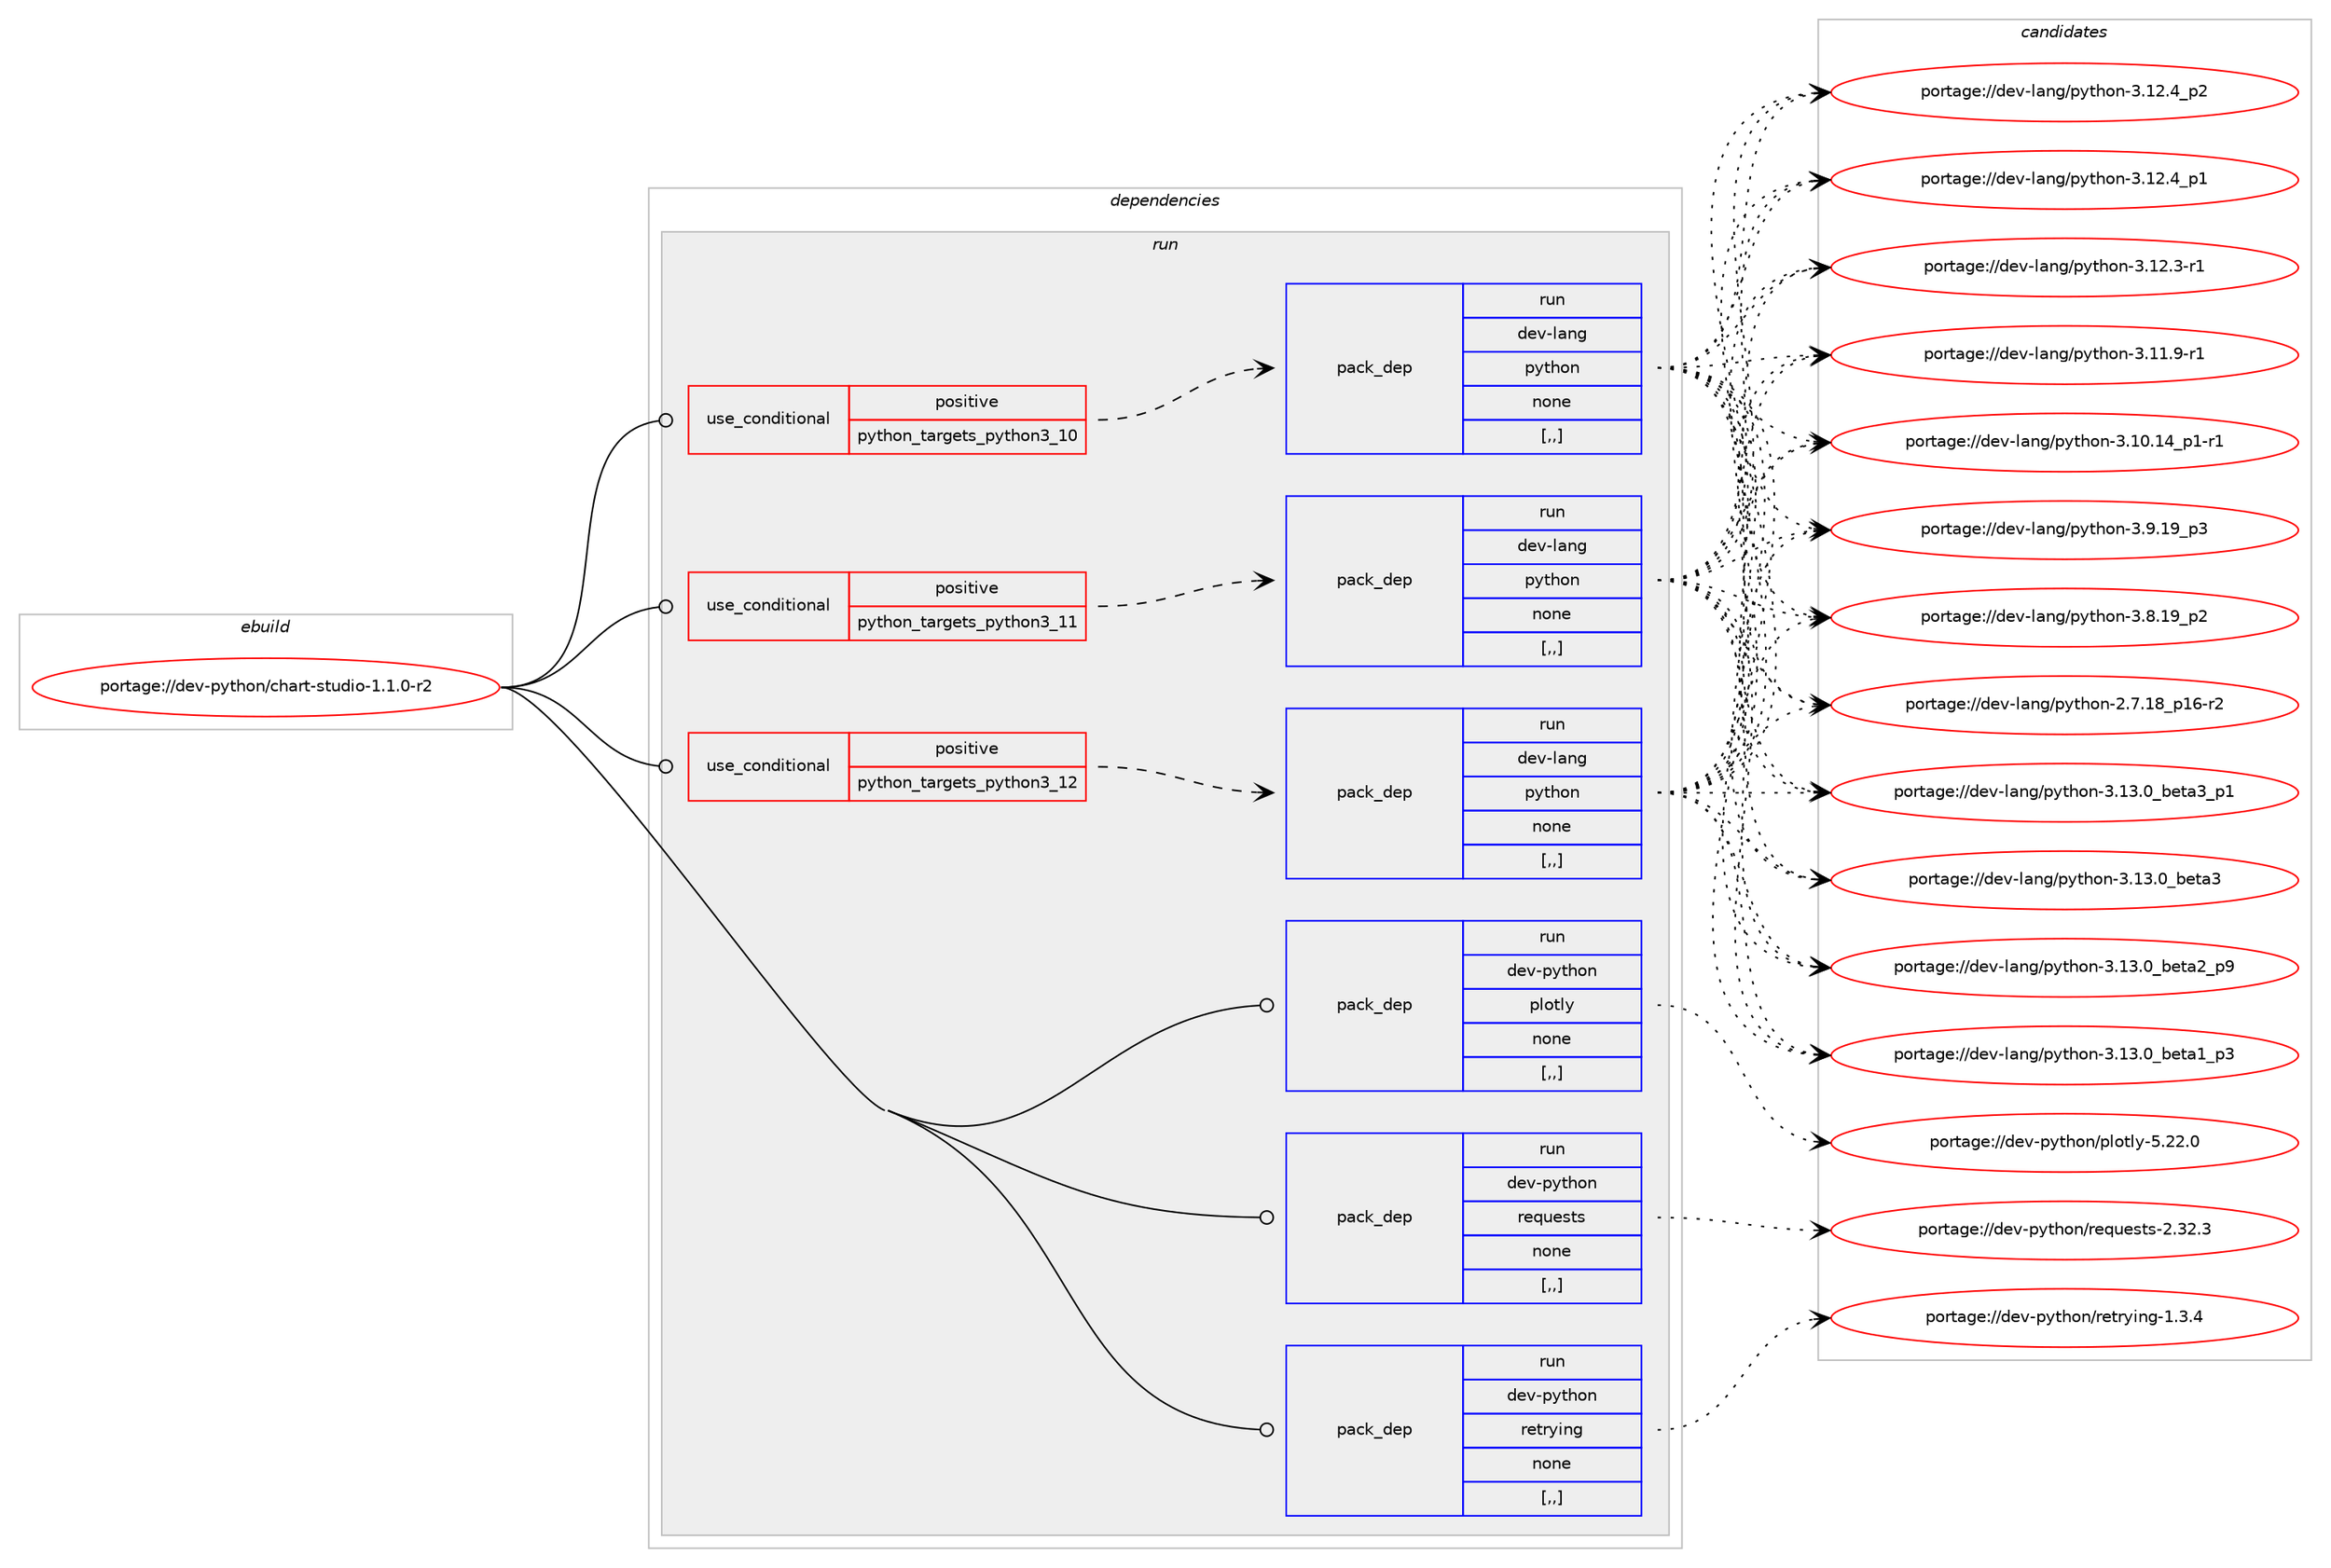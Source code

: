 digraph prolog {

# *************
# Graph options
# *************

newrank=true;
concentrate=true;
compound=true;
graph [rankdir=LR,fontname=Helvetica,fontsize=10,ranksep=1.5];#, ranksep=2.5, nodesep=0.2];
edge  [arrowhead=vee];
node  [fontname=Helvetica,fontsize=10];

# **********
# The ebuild
# **********

subgraph cluster_leftcol {
color=gray;
label=<<i>ebuild</i>>;
id [label="portage://dev-python/chart-studio-1.1.0-r2", color=red, width=4, href="../dev-python/chart-studio-1.1.0-r2.svg"];
}

# ****************
# The dependencies
# ****************

subgraph cluster_midcol {
color=gray;
label=<<i>dependencies</i>>;
subgraph cluster_compile {
fillcolor="#eeeeee";
style=filled;
label=<<i>compile</i>>;
}
subgraph cluster_compileandrun {
fillcolor="#eeeeee";
style=filled;
label=<<i>compile and run</i>>;
}
subgraph cluster_run {
fillcolor="#eeeeee";
style=filled;
label=<<i>run</i>>;
subgraph cond31539 {
dependency143215 [label=<<TABLE BORDER="0" CELLBORDER="1" CELLSPACING="0" CELLPADDING="4"><TR><TD ROWSPAN="3" CELLPADDING="10">use_conditional</TD></TR><TR><TD>positive</TD></TR><TR><TD>python_targets_python3_10</TD></TR></TABLE>>, shape=none, color=red];
subgraph pack110430 {
dependency143216 [label=<<TABLE BORDER="0" CELLBORDER="1" CELLSPACING="0" CELLPADDING="4" WIDTH="220"><TR><TD ROWSPAN="6" CELLPADDING="30">pack_dep</TD></TR><TR><TD WIDTH="110">run</TD></TR><TR><TD>dev-lang</TD></TR><TR><TD>python</TD></TR><TR><TD>none</TD></TR><TR><TD>[,,]</TD></TR></TABLE>>, shape=none, color=blue];
}
dependency143215:e -> dependency143216:w [weight=20,style="dashed",arrowhead="vee"];
}
id:e -> dependency143215:w [weight=20,style="solid",arrowhead="odot"];
subgraph cond31540 {
dependency143217 [label=<<TABLE BORDER="0" CELLBORDER="1" CELLSPACING="0" CELLPADDING="4"><TR><TD ROWSPAN="3" CELLPADDING="10">use_conditional</TD></TR><TR><TD>positive</TD></TR><TR><TD>python_targets_python3_11</TD></TR></TABLE>>, shape=none, color=red];
subgraph pack110431 {
dependency143218 [label=<<TABLE BORDER="0" CELLBORDER="1" CELLSPACING="0" CELLPADDING="4" WIDTH="220"><TR><TD ROWSPAN="6" CELLPADDING="30">pack_dep</TD></TR><TR><TD WIDTH="110">run</TD></TR><TR><TD>dev-lang</TD></TR><TR><TD>python</TD></TR><TR><TD>none</TD></TR><TR><TD>[,,]</TD></TR></TABLE>>, shape=none, color=blue];
}
dependency143217:e -> dependency143218:w [weight=20,style="dashed",arrowhead="vee"];
}
id:e -> dependency143217:w [weight=20,style="solid",arrowhead="odot"];
subgraph cond31541 {
dependency143219 [label=<<TABLE BORDER="0" CELLBORDER="1" CELLSPACING="0" CELLPADDING="4"><TR><TD ROWSPAN="3" CELLPADDING="10">use_conditional</TD></TR><TR><TD>positive</TD></TR><TR><TD>python_targets_python3_12</TD></TR></TABLE>>, shape=none, color=red];
subgraph pack110432 {
dependency143220 [label=<<TABLE BORDER="0" CELLBORDER="1" CELLSPACING="0" CELLPADDING="4" WIDTH="220"><TR><TD ROWSPAN="6" CELLPADDING="30">pack_dep</TD></TR><TR><TD WIDTH="110">run</TD></TR><TR><TD>dev-lang</TD></TR><TR><TD>python</TD></TR><TR><TD>none</TD></TR><TR><TD>[,,]</TD></TR></TABLE>>, shape=none, color=blue];
}
dependency143219:e -> dependency143220:w [weight=20,style="dashed",arrowhead="vee"];
}
id:e -> dependency143219:w [weight=20,style="solid",arrowhead="odot"];
subgraph pack110433 {
dependency143221 [label=<<TABLE BORDER="0" CELLBORDER="1" CELLSPACING="0" CELLPADDING="4" WIDTH="220"><TR><TD ROWSPAN="6" CELLPADDING="30">pack_dep</TD></TR><TR><TD WIDTH="110">run</TD></TR><TR><TD>dev-python</TD></TR><TR><TD>plotly</TD></TR><TR><TD>none</TD></TR><TR><TD>[,,]</TD></TR></TABLE>>, shape=none, color=blue];
}
id:e -> dependency143221:w [weight=20,style="solid",arrowhead="odot"];
subgraph pack110434 {
dependency143222 [label=<<TABLE BORDER="0" CELLBORDER="1" CELLSPACING="0" CELLPADDING="4" WIDTH="220"><TR><TD ROWSPAN="6" CELLPADDING="30">pack_dep</TD></TR><TR><TD WIDTH="110">run</TD></TR><TR><TD>dev-python</TD></TR><TR><TD>requests</TD></TR><TR><TD>none</TD></TR><TR><TD>[,,]</TD></TR></TABLE>>, shape=none, color=blue];
}
id:e -> dependency143222:w [weight=20,style="solid",arrowhead="odot"];
subgraph pack110435 {
dependency143223 [label=<<TABLE BORDER="0" CELLBORDER="1" CELLSPACING="0" CELLPADDING="4" WIDTH="220"><TR><TD ROWSPAN="6" CELLPADDING="30">pack_dep</TD></TR><TR><TD WIDTH="110">run</TD></TR><TR><TD>dev-python</TD></TR><TR><TD>retrying</TD></TR><TR><TD>none</TD></TR><TR><TD>[,,]</TD></TR></TABLE>>, shape=none, color=blue];
}
id:e -> dependency143223:w [weight=20,style="solid",arrowhead="odot"];
}
}

# **************
# The candidates
# **************

subgraph cluster_choices {
rank=same;
color=gray;
label=<<i>candidates</i>>;

subgraph choice110430 {
color=black;
nodesep=1;
choice10010111845108971101034711212111610411111045514649514648959810111697519511249 [label="portage://dev-lang/python-3.13.0_beta3_p1", color=red, width=4,href="../dev-lang/python-3.13.0_beta3_p1.svg"];
choice1001011184510897110103471121211161041111104551464951464895981011169751 [label="portage://dev-lang/python-3.13.0_beta3", color=red, width=4,href="../dev-lang/python-3.13.0_beta3.svg"];
choice10010111845108971101034711212111610411111045514649514648959810111697509511257 [label="portage://dev-lang/python-3.13.0_beta2_p9", color=red, width=4,href="../dev-lang/python-3.13.0_beta2_p9.svg"];
choice10010111845108971101034711212111610411111045514649514648959810111697499511251 [label="portage://dev-lang/python-3.13.0_beta1_p3", color=red, width=4,href="../dev-lang/python-3.13.0_beta1_p3.svg"];
choice100101118451089711010347112121116104111110455146495046529511250 [label="portage://dev-lang/python-3.12.4_p2", color=red, width=4,href="../dev-lang/python-3.12.4_p2.svg"];
choice100101118451089711010347112121116104111110455146495046529511249 [label="portage://dev-lang/python-3.12.4_p1", color=red, width=4,href="../dev-lang/python-3.12.4_p1.svg"];
choice100101118451089711010347112121116104111110455146495046514511449 [label="portage://dev-lang/python-3.12.3-r1", color=red, width=4,href="../dev-lang/python-3.12.3-r1.svg"];
choice100101118451089711010347112121116104111110455146494946574511449 [label="portage://dev-lang/python-3.11.9-r1", color=red, width=4,href="../dev-lang/python-3.11.9-r1.svg"];
choice100101118451089711010347112121116104111110455146494846495295112494511449 [label="portage://dev-lang/python-3.10.14_p1-r1", color=red, width=4,href="../dev-lang/python-3.10.14_p1-r1.svg"];
choice100101118451089711010347112121116104111110455146574649579511251 [label="portage://dev-lang/python-3.9.19_p3", color=red, width=4,href="../dev-lang/python-3.9.19_p3.svg"];
choice100101118451089711010347112121116104111110455146564649579511250 [label="portage://dev-lang/python-3.8.19_p2", color=red, width=4,href="../dev-lang/python-3.8.19_p2.svg"];
choice100101118451089711010347112121116104111110455046554649569511249544511450 [label="portage://dev-lang/python-2.7.18_p16-r2", color=red, width=4,href="../dev-lang/python-2.7.18_p16-r2.svg"];
dependency143216:e -> choice10010111845108971101034711212111610411111045514649514648959810111697519511249:w [style=dotted,weight="100"];
dependency143216:e -> choice1001011184510897110103471121211161041111104551464951464895981011169751:w [style=dotted,weight="100"];
dependency143216:e -> choice10010111845108971101034711212111610411111045514649514648959810111697509511257:w [style=dotted,weight="100"];
dependency143216:e -> choice10010111845108971101034711212111610411111045514649514648959810111697499511251:w [style=dotted,weight="100"];
dependency143216:e -> choice100101118451089711010347112121116104111110455146495046529511250:w [style=dotted,weight="100"];
dependency143216:e -> choice100101118451089711010347112121116104111110455146495046529511249:w [style=dotted,weight="100"];
dependency143216:e -> choice100101118451089711010347112121116104111110455146495046514511449:w [style=dotted,weight="100"];
dependency143216:e -> choice100101118451089711010347112121116104111110455146494946574511449:w [style=dotted,weight="100"];
dependency143216:e -> choice100101118451089711010347112121116104111110455146494846495295112494511449:w [style=dotted,weight="100"];
dependency143216:e -> choice100101118451089711010347112121116104111110455146574649579511251:w [style=dotted,weight="100"];
dependency143216:e -> choice100101118451089711010347112121116104111110455146564649579511250:w [style=dotted,weight="100"];
dependency143216:e -> choice100101118451089711010347112121116104111110455046554649569511249544511450:w [style=dotted,weight="100"];
}
subgraph choice110431 {
color=black;
nodesep=1;
choice10010111845108971101034711212111610411111045514649514648959810111697519511249 [label="portage://dev-lang/python-3.13.0_beta3_p1", color=red, width=4,href="../dev-lang/python-3.13.0_beta3_p1.svg"];
choice1001011184510897110103471121211161041111104551464951464895981011169751 [label="portage://dev-lang/python-3.13.0_beta3", color=red, width=4,href="../dev-lang/python-3.13.0_beta3.svg"];
choice10010111845108971101034711212111610411111045514649514648959810111697509511257 [label="portage://dev-lang/python-3.13.0_beta2_p9", color=red, width=4,href="../dev-lang/python-3.13.0_beta2_p9.svg"];
choice10010111845108971101034711212111610411111045514649514648959810111697499511251 [label="portage://dev-lang/python-3.13.0_beta1_p3", color=red, width=4,href="../dev-lang/python-3.13.0_beta1_p3.svg"];
choice100101118451089711010347112121116104111110455146495046529511250 [label="portage://dev-lang/python-3.12.4_p2", color=red, width=4,href="../dev-lang/python-3.12.4_p2.svg"];
choice100101118451089711010347112121116104111110455146495046529511249 [label="portage://dev-lang/python-3.12.4_p1", color=red, width=4,href="../dev-lang/python-3.12.4_p1.svg"];
choice100101118451089711010347112121116104111110455146495046514511449 [label="portage://dev-lang/python-3.12.3-r1", color=red, width=4,href="../dev-lang/python-3.12.3-r1.svg"];
choice100101118451089711010347112121116104111110455146494946574511449 [label="portage://dev-lang/python-3.11.9-r1", color=red, width=4,href="../dev-lang/python-3.11.9-r1.svg"];
choice100101118451089711010347112121116104111110455146494846495295112494511449 [label="portage://dev-lang/python-3.10.14_p1-r1", color=red, width=4,href="../dev-lang/python-3.10.14_p1-r1.svg"];
choice100101118451089711010347112121116104111110455146574649579511251 [label="portage://dev-lang/python-3.9.19_p3", color=red, width=4,href="../dev-lang/python-3.9.19_p3.svg"];
choice100101118451089711010347112121116104111110455146564649579511250 [label="portage://dev-lang/python-3.8.19_p2", color=red, width=4,href="../dev-lang/python-3.8.19_p2.svg"];
choice100101118451089711010347112121116104111110455046554649569511249544511450 [label="portage://dev-lang/python-2.7.18_p16-r2", color=red, width=4,href="../dev-lang/python-2.7.18_p16-r2.svg"];
dependency143218:e -> choice10010111845108971101034711212111610411111045514649514648959810111697519511249:w [style=dotted,weight="100"];
dependency143218:e -> choice1001011184510897110103471121211161041111104551464951464895981011169751:w [style=dotted,weight="100"];
dependency143218:e -> choice10010111845108971101034711212111610411111045514649514648959810111697509511257:w [style=dotted,weight="100"];
dependency143218:e -> choice10010111845108971101034711212111610411111045514649514648959810111697499511251:w [style=dotted,weight="100"];
dependency143218:e -> choice100101118451089711010347112121116104111110455146495046529511250:w [style=dotted,weight="100"];
dependency143218:e -> choice100101118451089711010347112121116104111110455146495046529511249:w [style=dotted,weight="100"];
dependency143218:e -> choice100101118451089711010347112121116104111110455146495046514511449:w [style=dotted,weight="100"];
dependency143218:e -> choice100101118451089711010347112121116104111110455146494946574511449:w [style=dotted,weight="100"];
dependency143218:e -> choice100101118451089711010347112121116104111110455146494846495295112494511449:w [style=dotted,weight="100"];
dependency143218:e -> choice100101118451089711010347112121116104111110455146574649579511251:w [style=dotted,weight="100"];
dependency143218:e -> choice100101118451089711010347112121116104111110455146564649579511250:w [style=dotted,weight="100"];
dependency143218:e -> choice100101118451089711010347112121116104111110455046554649569511249544511450:w [style=dotted,weight="100"];
}
subgraph choice110432 {
color=black;
nodesep=1;
choice10010111845108971101034711212111610411111045514649514648959810111697519511249 [label="portage://dev-lang/python-3.13.0_beta3_p1", color=red, width=4,href="../dev-lang/python-3.13.0_beta3_p1.svg"];
choice1001011184510897110103471121211161041111104551464951464895981011169751 [label="portage://dev-lang/python-3.13.0_beta3", color=red, width=4,href="../dev-lang/python-3.13.0_beta3.svg"];
choice10010111845108971101034711212111610411111045514649514648959810111697509511257 [label="portage://dev-lang/python-3.13.0_beta2_p9", color=red, width=4,href="../dev-lang/python-3.13.0_beta2_p9.svg"];
choice10010111845108971101034711212111610411111045514649514648959810111697499511251 [label="portage://dev-lang/python-3.13.0_beta1_p3", color=red, width=4,href="../dev-lang/python-3.13.0_beta1_p3.svg"];
choice100101118451089711010347112121116104111110455146495046529511250 [label="portage://dev-lang/python-3.12.4_p2", color=red, width=4,href="../dev-lang/python-3.12.4_p2.svg"];
choice100101118451089711010347112121116104111110455146495046529511249 [label="portage://dev-lang/python-3.12.4_p1", color=red, width=4,href="../dev-lang/python-3.12.4_p1.svg"];
choice100101118451089711010347112121116104111110455146495046514511449 [label="portage://dev-lang/python-3.12.3-r1", color=red, width=4,href="../dev-lang/python-3.12.3-r1.svg"];
choice100101118451089711010347112121116104111110455146494946574511449 [label="portage://dev-lang/python-3.11.9-r1", color=red, width=4,href="../dev-lang/python-3.11.9-r1.svg"];
choice100101118451089711010347112121116104111110455146494846495295112494511449 [label="portage://dev-lang/python-3.10.14_p1-r1", color=red, width=4,href="../dev-lang/python-3.10.14_p1-r1.svg"];
choice100101118451089711010347112121116104111110455146574649579511251 [label="portage://dev-lang/python-3.9.19_p3", color=red, width=4,href="../dev-lang/python-3.9.19_p3.svg"];
choice100101118451089711010347112121116104111110455146564649579511250 [label="portage://dev-lang/python-3.8.19_p2", color=red, width=4,href="../dev-lang/python-3.8.19_p2.svg"];
choice100101118451089711010347112121116104111110455046554649569511249544511450 [label="portage://dev-lang/python-2.7.18_p16-r2", color=red, width=4,href="../dev-lang/python-2.7.18_p16-r2.svg"];
dependency143220:e -> choice10010111845108971101034711212111610411111045514649514648959810111697519511249:w [style=dotted,weight="100"];
dependency143220:e -> choice1001011184510897110103471121211161041111104551464951464895981011169751:w [style=dotted,weight="100"];
dependency143220:e -> choice10010111845108971101034711212111610411111045514649514648959810111697509511257:w [style=dotted,weight="100"];
dependency143220:e -> choice10010111845108971101034711212111610411111045514649514648959810111697499511251:w [style=dotted,weight="100"];
dependency143220:e -> choice100101118451089711010347112121116104111110455146495046529511250:w [style=dotted,weight="100"];
dependency143220:e -> choice100101118451089711010347112121116104111110455146495046529511249:w [style=dotted,weight="100"];
dependency143220:e -> choice100101118451089711010347112121116104111110455146495046514511449:w [style=dotted,weight="100"];
dependency143220:e -> choice100101118451089711010347112121116104111110455146494946574511449:w [style=dotted,weight="100"];
dependency143220:e -> choice100101118451089711010347112121116104111110455146494846495295112494511449:w [style=dotted,weight="100"];
dependency143220:e -> choice100101118451089711010347112121116104111110455146574649579511251:w [style=dotted,weight="100"];
dependency143220:e -> choice100101118451089711010347112121116104111110455146564649579511250:w [style=dotted,weight="100"];
dependency143220:e -> choice100101118451089711010347112121116104111110455046554649569511249544511450:w [style=dotted,weight="100"];
}
subgraph choice110433 {
color=black;
nodesep=1;
choice100101118451121211161041111104711210811111610812145534650504648 [label="portage://dev-python/plotly-5.22.0", color=red, width=4,href="../dev-python/plotly-5.22.0.svg"];
dependency143221:e -> choice100101118451121211161041111104711210811111610812145534650504648:w [style=dotted,weight="100"];
}
subgraph choice110434 {
color=black;
nodesep=1;
choice100101118451121211161041111104711410111311710111511611545504651504651 [label="portage://dev-python/requests-2.32.3", color=red, width=4,href="../dev-python/requests-2.32.3.svg"];
dependency143222:e -> choice100101118451121211161041111104711410111311710111511611545504651504651:w [style=dotted,weight="100"];
}
subgraph choice110435 {
color=black;
nodesep=1;
choice1001011184511212111610411111047114101116114121105110103454946514652 [label="portage://dev-python/retrying-1.3.4", color=red, width=4,href="../dev-python/retrying-1.3.4.svg"];
dependency143223:e -> choice1001011184511212111610411111047114101116114121105110103454946514652:w [style=dotted,weight="100"];
}
}

}
